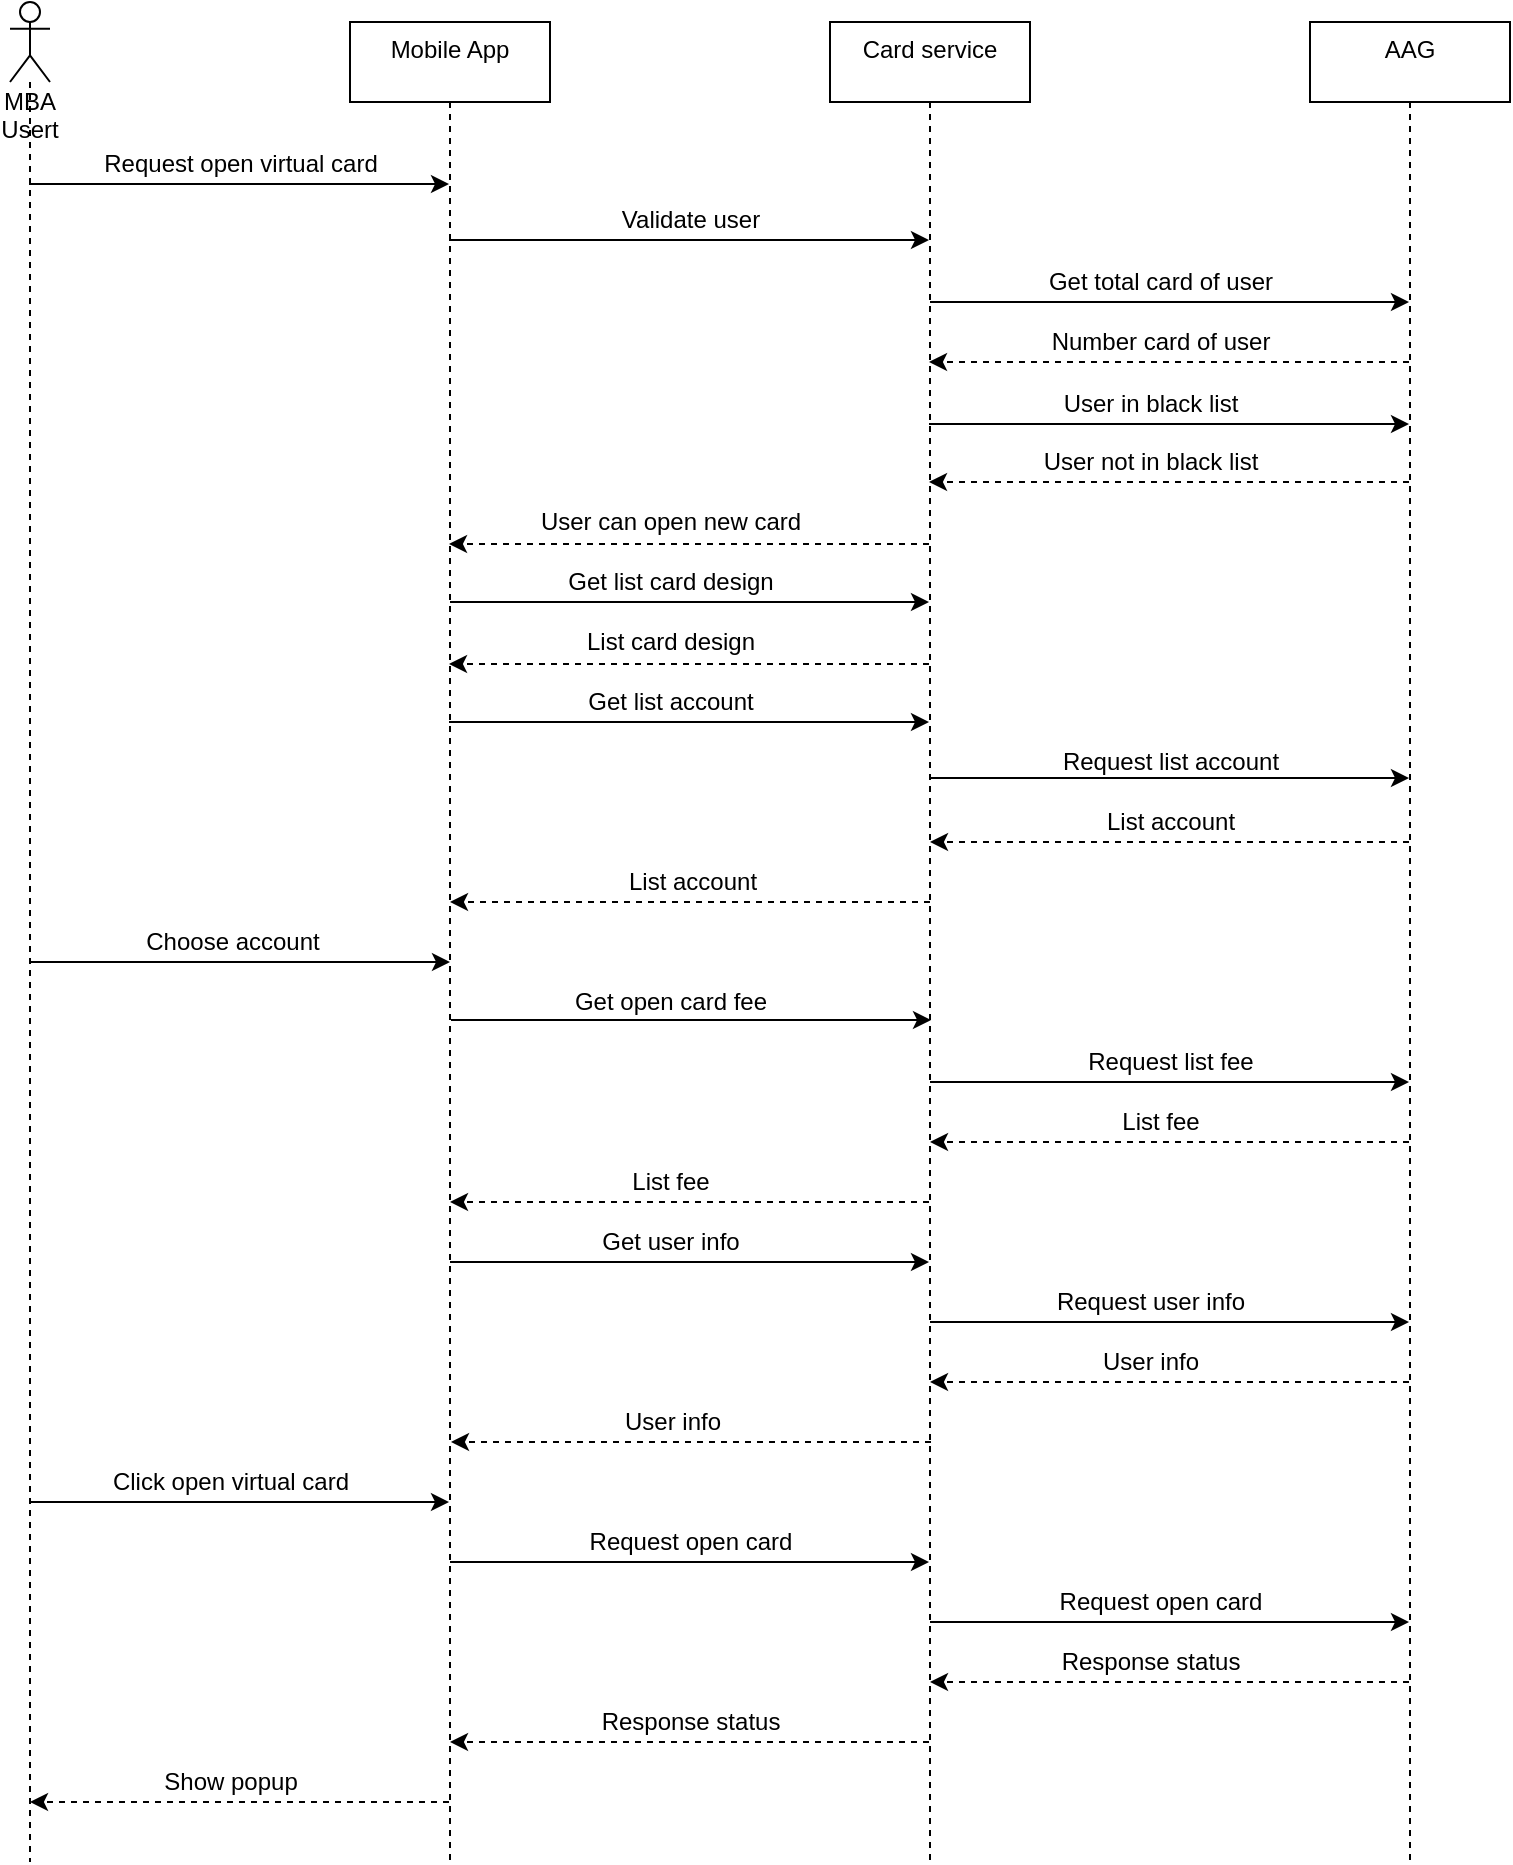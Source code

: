 <mxfile version="14.8.5" type="github">
  <diagram id="kgpKYQtTHZ0yAKxKKP6v" name="Page-1">
    <mxGraphModel dx="1572" dy="1160" grid="1" gridSize="10" guides="1" tooltips="1" connect="1" arrows="1" fold="1" page="1" pageScale="1" pageWidth="850" pageHeight="1100" math="0" shadow="0">
      <root>
        <mxCell id="0" />
        <mxCell id="1" parent="0" />
        <mxCell id="vo751mz3C_6tF2KK00Bt-23" style="edgeStyle=none;rounded=0;orthogonalLoop=1;jettySize=auto;html=1;verticalAlign=bottom;" parent="1" edge="1">
          <mxGeometry relative="1" as="geometry">
            <mxPoint x="69.5" y="131" as="sourcePoint" />
            <mxPoint x="279.5" y="131" as="targetPoint" />
            <Array as="points">
              <mxPoint x="170" y="131" />
            </Array>
          </mxGeometry>
        </mxCell>
        <mxCell id="RYBP9NsJhSfMsdhZHugq-7" style="rounded=0;orthogonalLoop=1;jettySize=auto;html=1;" edge="1" parent="1">
          <mxGeometry relative="1" as="geometry">
            <mxPoint x="70" y="520" as="sourcePoint" />
            <mxPoint x="280" y="520" as="targetPoint" />
          </mxGeometry>
        </mxCell>
        <mxCell id="RYBP9NsJhSfMsdhZHugq-29" style="edgeStyle=none;rounded=0;orthogonalLoop=1;jettySize=auto;html=1;" edge="1" parent="1" source="vo751mz3C_6tF2KK00Bt-24" target="vo751mz3C_6tF2KK00Bt-27">
          <mxGeometry relative="1" as="geometry">
            <Array as="points">
              <mxPoint x="260" y="790" />
            </Array>
          </mxGeometry>
        </mxCell>
        <mxCell id="vo751mz3C_6tF2KK00Bt-24" value="MBA Usert" style="shape=umlLifeline;participant=umlActor;perimeter=lifelinePerimeter;whiteSpace=wrap;html=1;container=1;collapsible=0;recursiveResize=0;verticalAlign=top;spacingTop=36;outlineConnect=0;strokeColor=#000000;strokeWidth=1;fillColor=none;size=40;" parent="1" vertex="1">
          <mxGeometry x="60" y="40" width="20" height="930" as="geometry" />
        </mxCell>
        <mxCell id="vo751mz3C_6tF2KK00Bt-25" style="edgeStyle=none;rounded=0;orthogonalLoop=1;jettySize=auto;html=1;verticalAlign=bottom;" parent="1" edge="1">
          <mxGeometry relative="1" as="geometry">
            <mxPoint x="279.5" y="159" as="sourcePoint" />
            <mxPoint x="519.5" y="159" as="targetPoint" />
            <Array as="points">
              <mxPoint x="340" y="159" />
              <mxPoint x="470" y="159" />
            </Array>
          </mxGeometry>
        </mxCell>
        <mxCell id="vo751mz3C_6tF2KK00Bt-26" style="edgeStyle=none;rounded=0;orthogonalLoop=1;jettySize=auto;html=1;endSize=6;strokeColor=#000000;strokeWidth=1;verticalAlign=bottom;" parent="1" source="vo751mz3C_6tF2KK00Bt-27" target="vo751mz3C_6tF2KK00Bt-32" edge="1">
          <mxGeometry relative="1" as="geometry">
            <Array as="points">
              <mxPoint x="440" y="340" />
            </Array>
          </mxGeometry>
        </mxCell>
        <mxCell id="RYBP9NsJhSfMsdhZHugq-1" style="edgeStyle=orthogonalEdgeStyle;rounded=0;orthogonalLoop=1;jettySize=auto;html=1;" edge="1" parent="1">
          <mxGeometry relative="1" as="geometry">
            <mxPoint x="279.5" y="400" as="sourcePoint" />
            <mxPoint x="519.5" y="400" as="targetPoint" />
          </mxGeometry>
        </mxCell>
        <mxCell id="RYBP9NsJhSfMsdhZHugq-9" style="edgeStyle=none;rounded=0;orthogonalLoop=1;jettySize=auto;html=1;" edge="1" parent="1">
          <mxGeometry relative="1" as="geometry">
            <mxPoint x="280.5" y="549" as="sourcePoint" />
            <mxPoint x="520.5" y="549" as="targetPoint" />
          </mxGeometry>
        </mxCell>
        <mxCell id="RYBP9NsJhSfMsdhZHugq-21" style="edgeStyle=none;rounded=0;orthogonalLoop=1;jettySize=auto;html=1;" edge="1" parent="1" source="vo751mz3C_6tF2KK00Bt-27" target="vo751mz3C_6tF2KK00Bt-32">
          <mxGeometry relative="1" as="geometry">
            <Array as="points">
              <mxPoint x="350" y="670" />
            </Array>
          </mxGeometry>
        </mxCell>
        <mxCell id="RYBP9NsJhSfMsdhZHugq-31" style="edgeStyle=none;rounded=0;orthogonalLoop=1;jettySize=auto;html=1;" edge="1" parent="1" source="vo751mz3C_6tF2KK00Bt-27" target="vo751mz3C_6tF2KK00Bt-32">
          <mxGeometry relative="1" as="geometry">
            <Array as="points">
              <mxPoint x="480" y="820" />
            </Array>
          </mxGeometry>
        </mxCell>
        <mxCell id="RYBP9NsJhSfMsdhZHugq-35" style="edgeStyle=none;rounded=0;orthogonalLoop=1;jettySize=auto;html=1;dashed=1;" edge="1" parent="1" source="vo751mz3C_6tF2KK00Bt-27" target="vo751mz3C_6tF2KK00Bt-24">
          <mxGeometry relative="1" as="geometry">
            <Array as="points">
              <mxPoint x="240" y="940" />
            </Array>
          </mxGeometry>
        </mxCell>
        <mxCell id="vo751mz3C_6tF2KK00Bt-27" value="&lt;span&gt;Mobile App&lt;/span&gt;" style="shape=umlLifeline;perimeter=lifelinePerimeter;whiteSpace=wrap;html=1;container=1;collapsible=0;recursiveResize=0;outlineConnect=0;rounded=0;shadow=0;strokeColor=#000000;strokeWidth=1;fillColor=none;verticalAlign=top;" parent="1" vertex="1">
          <mxGeometry x="230" y="50" width="100" height="920" as="geometry" />
        </mxCell>
        <mxCell id="vo751mz3C_6tF2KK00Bt-28" style="edgeStyle=none;rounded=0;orthogonalLoop=1;jettySize=auto;html=1;verticalAlign=bottom;" parent="1" source="vo751mz3C_6tF2KK00Bt-32" target="vo751mz3C_6tF2KK00Bt-35" edge="1">
          <mxGeometry relative="1" as="geometry">
            <Array as="points">
              <mxPoint x="660" y="190" />
            </Array>
          </mxGeometry>
        </mxCell>
        <mxCell id="vo751mz3C_6tF2KK00Bt-29" style="edgeStyle=none;rounded=0;orthogonalLoop=1;jettySize=auto;html=1;endSize=6;strokeColor=#000000;strokeWidth=1;verticalAlign=bottom;" parent="1" edge="1">
          <mxGeometry relative="1" as="geometry">
            <mxPoint x="519.5" y="251" as="sourcePoint" />
            <mxPoint x="759.5" y="251" as="targetPoint" />
            <Array as="points">
              <mxPoint x="610" y="251" />
            </Array>
          </mxGeometry>
        </mxCell>
        <mxCell id="vo751mz3C_6tF2KK00Bt-30" style="edgeStyle=none;rounded=0;orthogonalLoop=1;jettySize=auto;html=1;dashed=1;endSize=6;strokeColor=#000000;strokeWidth=1;verticalAlign=bottom;" parent="1" edge="1">
          <mxGeometry relative="1" as="geometry">
            <mxPoint x="519.5" y="311" as="sourcePoint" />
            <mxPoint x="279.5" y="311" as="targetPoint" />
            <Array as="points">
              <mxPoint x="470" y="311" />
            </Array>
          </mxGeometry>
        </mxCell>
        <mxCell id="vo751mz3C_6tF2KK00Bt-31" style="edgeStyle=none;rounded=0;orthogonalLoop=1;jettySize=auto;html=1;endSize=6;strokeColor=#000000;strokeWidth=1;verticalAlign=bottom;dashed=1;" parent="1" edge="1">
          <mxGeometry relative="1" as="geometry">
            <mxPoint x="519.5" y="371" as="sourcePoint" />
            <mxPoint x="279.5" y="371" as="targetPoint" />
          </mxGeometry>
        </mxCell>
        <mxCell id="RYBP9NsJhSfMsdhZHugq-5" style="rounded=0;orthogonalLoop=1;jettySize=auto;html=1;" edge="1" parent="1" target="vo751mz3C_6tF2KK00Bt-35">
          <mxGeometry relative="1" as="geometry">
            <mxPoint x="519.5" y="428" as="sourcePoint" />
            <mxPoint x="279.5" y="428" as="targetPoint" />
          </mxGeometry>
        </mxCell>
        <mxCell id="RYBP9NsJhSfMsdhZHugq-15" style="edgeStyle=none;rounded=0;orthogonalLoop=1;jettySize=auto;html=1;" edge="1" parent="1" source="vo751mz3C_6tF2KK00Bt-32" target="vo751mz3C_6tF2KK00Bt-35">
          <mxGeometry relative="1" as="geometry">
            <Array as="points">
              <mxPoint x="710" y="580" />
            </Array>
          </mxGeometry>
        </mxCell>
        <mxCell id="RYBP9NsJhSfMsdhZHugq-19" style="edgeStyle=none;rounded=0;orthogonalLoop=1;jettySize=auto;html=1;dashed=1;" edge="1" parent="1" source="vo751mz3C_6tF2KK00Bt-32" target="vo751mz3C_6tF2KK00Bt-27">
          <mxGeometry relative="1" as="geometry">
            <Array as="points">
              <mxPoint x="300" y="640" />
            </Array>
          </mxGeometry>
        </mxCell>
        <mxCell id="RYBP9NsJhSfMsdhZHugq-23" style="edgeStyle=none;rounded=0;orthogonalLoop=1;jettySize=auto;html=1;" edge="1" parent="1" source="vo751mz3C_6tF2KK00Bt-32" target="vo751mz3C_6tF2KK00Bt-35">
          <mxGeometry relative="1" as="geometry">
            <Array as="points">
              <mxPoint x="690" y="700" />
            </Array>
          </mxGeometry>
        </mxCell>
        <mxCell id="RYBP9NsJhSfMsdhZHugq-32" style="edgeStyle=none;rounded=0;orthogonalLoop=1;jettySize=auto;html=1;" edge="1" parent="1" source="vo751mz3C_6tF2KK00Bt-32" target="vo751mz3C_6tF2KK00Bt-35">
          <mxGeometry relative="1" as="geometry">
            <Array as="points">
              <mxPoint x="700" y="850" />
            </Array>
          </mxGeometry>
        </mxCell>
        <mxCell id="RYBP9NsJhSfMsdhZHugq-34" style="edgeStyle=none;rounded=0;orthogonalLoop=1;jettySize=auto;html=1;dashed=1;" edge="1" parent="1" source="vo751mz3C_6tF2KK00Bt-32" target="vo751mz3C_6tF2KK00Bt-27">
          <mxGeometry relative="1" as="geometry">
            <Array as="points">
              <mxPoint x="440" y="910" />
            </Array>
          </mxGeometry>
        </mxCell>
        <mxCell id="vo751mz3C_6tF2KK00Bt-32" value="&lt;span&gt;Card service&lt;/span&gt;" style="shape=umlLifeline;perimeter=lifelinePerimeter;whiteSpace=wrap;html=1;container=1;collapsible=0;recursiveResize=0;outlineConnect=0;rounded=0;shadow=0;strokeColor=#000000;strokeWidth=1;fillColor=none;verticalAlign=top;" parent="1" vertex="1">
          <mxGeometry x="470" y="50" width="100" height="920" as="geometry" />
        </mxCell>
        <mxCell id="vo751mz3C_6tF2KK00Bt-33" style="edgeStyle=none;rounded=0;orthogonalLoop=1;jettySize=auto;html=1;verticalAlign=bottom;dashed=1;strokeWidth=1;endSize=6;" parent="1" edge="1">
          <mxGeometry relative="1" as="geometry">
            <mxPoint x="759.5" y="220" as="sourcePoint" />
            <mxPoint x="519.5" y="220" as="targetPoint" />
            <Array as="points">
              <mxPoint x="620" y="220" />
            </Array>
          </mxGeometry>
        </mxCell>
        <mxCell id="vo751mz3C_6tF2KK00Bt-34" style="edgeStyle=none;rounded=0;orthogonalLoop=1;jettySize=auto;html=1;endSize=6;strokeColor=#000000;strokeWidth=1;verticalAlign=bottom;dashed=1;" parent="1" edge="1">
          <mxGeometry relative="1" as="geometry">
            <mxPoint x="759.5" y="280" as="sourcePoint" />
            <mxPoint x="519.5" y="280" as="targetPoint" />
            <Array as="points">
              <mxPoint x="590" y="280" />
            </Array>
          </mxGeometry>
        </mxCell>
        <mxCell id="RYBP9NsJhSfMsdhZHugq-10" style="rounded=0;orthogonalLoop=1;jettySize=auto;html=1;dashed=1;" edge="1" parent="1" source="vo751mz3C_6tF2KK00Bt-35" target="vo751mz3C_6tF2KK00Bt-32">
          <mxGeometry relative="1" as="geometry">
            <Array as="points">
              <mxPoint x="690" y="460" />
            </Array>
          </mxGeometry>
        </mxCell>
        <mxCell id="RYBP9NsJhSfMsdhZHugq-17" style="edgeStyle=none;rounded=0;orthogonalLoop=1;jettySize=auto;html=1;dashed=1;" edge="1" parent="1" source="vo751mz3C_6tF2KK00Bt-35" target="vo751mz3C_6tF2KK00Bt-32">
          <mxGeometry relative="1" as="geometry">
            <Array as="points">
              <mxPoint x="670" y="610" />
            </Array>
          </mxGeometry>
        </mxCell>
        <mxCell id="RYBP9NsJhSfMsdhZHugq-25" style="edgeStyle=none;rounded=0;orthogonalLoop=1;jettySize=auto;html=1;dashed=1;" edge="1" parent="1" source="vo751mz3C_6tF2KK00Bt-35" target="vo751mz3C_6tF2KK00Bt-32">
          <mxGeometry relative="1" as="geometry">
            <Array as="points">
              <mxPoint x="590" y="730" />
            </Array>
          </mxGeometry>
        </mxCell>
        <mxCell id="RYBP9NsJhSfMsdhZHugq-33" style="edgeStyle=none;rounded=0;orthogonalLoop=1;jettySize=auto;html=1;dashed=1;" edge="1" parent="1" source="vo751mz3C_6tF2KK00Bt-35" target="vo751mz3C_6tF2KK00Bt-32">
          <mxGeometry relative="1" as="geometry">
            <Array as="points">
              <mxPoint x="610" y="880" />
            </Array>
          </mxGeometry>
        </mxCell>
        <mxCell id="vo751mz3C_6tF2KK00Bt-35" value="&lt;span&gt;AAG&lt;/span&gt;" style="shape=umlLifeline;perimeter=lifelinePerimeter;whiteSpace=wrap;html=1;container=1;collapsible=0;recursiveResize=0;outlineConnect=0;rounded=0;shadow=0;strokeColor=#000000;strokeWidth=1;fillColor=none;verticalAlign=top;" parent="1" vertex="1">
          <mxGeometry x="710" y="50" width="100" height="920" as="geometry" />
        </mxCell>
        <mxCell id="vo751mz3C_6tF2KK00Bt-36" value="Request open virtual card" style="text;html=1;align=center;verticalAlign=middle;resizable=0;points=[];autosize=1;strokeColor=none;" parent="1" vertex="1">
          <mxGeometry x="100" y="111" width="150" height="20" as="geometry" />
        </mxCell>
        <mxCell id="vo751mz3C_6tF2KK00Bt-37" value="Validate user" style="text;html=1;align=center;verticalAlign=middle;resizable=0;points=[];autosize=1;strokeColor=none;" parent="1" vertex="1">
          <mxGeometry x="360" y="139" width="80" height="20" as="geometry" />
        </mxCell>
        <mxCell id="vo751mz3C_6tF2KK00Bt-38" value="Get total card of user" style="text;html=1;align=center;verticalAlign=middle;resizable=0;points=[];autosize=1;strokeColor=none;" parent="1" vertex="1">
          <mxGeometry x="570" y="170" width="130" height="20" as="geometry" />
        </mxCell>
        <mxCell id="vo751mz3C_6tF2KK00Bt-39" value="Number card of user" style="text;html=1;align=center;verticalAlign=middle;resizable=0;points=[];autosize=1;strokeColor=none;" parent="1" vertex="1">
          <mxGeometry x="575" y="200" width="120" height="20" as="geometry" />
        </mxCell>
        <mxCell id="vo751mz3C_6tF2KK00Bt-40" value="User in black list" style="text;html=1;align=center;verticalAlign=middle;resizable=0;points=[];autosize=1;strokeColor=none;" parent="1" vertex="1">
          <mxGeometry x="580" y="231" width="100" height="20" as="geometry" />
        </mxCell>
        <mxCell id="vo751mz3C_6tF2KK00Bt-41" value="User not in black list" style="text;html=1;align=center;verticalAlign=middle;resizable=0;points=[];autosize=1;strokeColor=none;" parent="1" vertex="1">
          <mxGeometry x="570" y="260" width="120" height="20" as="geometry" />
        </mxCell>
        <mxCell id="vo751mz3C_6tF2KK00Bt-42" value="User can open new card" style="text;html=1;align=center;verticalAlign=middle;resizable=0;points=[];autosize=1;strokeColor=none;" parent="1" vertex="1">
          <mxGeometry x="315" y="290" width="150" height="20" as="geometry" />
        </mxCell>
        <mxCell id="vo751mz3C_6tF2KK00Bt-43" value="Get list card design" style="text;html=1;align=center;verticalAlign=middle;resizable=0;points=[];autosize=1;strokeColor=none;" parent="1" vertex="1">
          <mxGeometry x="330" y="320" width="120" height="20" as="geometry" />
        </mxCell>
        <mxCell id="vo751mz3C_6tF2KK00Bt-44" value="List card design" style="text;html=1;align=center;verticalAlign=middle;resizable=0;points=[];autosize=1;strokeColor=none;" parent="1" vertex="1">
          <mxGeometry x="340" y="350" width="100" height="20" as="geometry" />
        </mxCell>
        <mxCell id="RYBP9NsJhSfMsdhZHugq-2" value="Get list account" style="text;html=1;align=center;verticalAlign=middle;resizable=0;points=[];autosize=1;strokeColor=none;" vertex="1" parent="1">
          <mxGeometry x="340" y="380" width="100" height="20" as="geometry" />
        </mxCell>
        <mxCell id="RYBP9NsJhSfMsdhZHugq-6" value="Request list account" style="text;html=1;align=center;verticalAlign=middle;resizable=0;points=[];autosize=1;strokeColor=none;" vertex="1" parent="1">
          <mxGeometry x="580" y="410" width="120" height="20" as="geometry" />
        </mxCell>
        <mxCell id="RYBP9NsJhSfMsdhZHugq-8" value="Choose account" style="text;html=1;align=center;verticalAlign=middle;resizable=0;points=[];autosize=1;strokeColor=none;" vertex="1" parent="1">
          <mxGeometry x="120.5" y="500" width="100" height="20" as="geometry" />
        </mxCell>
        <mxCell id="RYBP9NsJhSfMsdhZHugq-11" value="List account" style="text;html=1;align=center;verticalAlign=middle;resizable=0;points=[];autosize=1;strokeColor=none;" vertex="1" parent="1">
          <mxGeometry x="600" y="440" width="80" height="20" as="geometry" />
        </mxCell>
        <mxCell id="RYBP9NsJhSfMsdhZHugq-12" style="rounded=0;orthogonalLoop=1;jettySize=auto;html=1;dashed=1;" edge="1" parent="1">
          <mxGeometry relative="1" as="geometry">
            <mxPoint x="520" y="490" as="sourcePoint" />
            <mxPoint x="280" y="490" as="targetPoint" />
            <Array as="points">
              <mxPoint x="450.5" y="490" />
            </Array>
          </mxGeometry>
        </mxCell>
        <mxCell id="RYBP9NsJhSfMsdhZHugq-13" value="List account" style="text;html=1;align=center;verticalAlign=middle;resizable=0;points=[];autosize=1;strokeColor=none;" vertex="1" parent="1">
          <mxGeometry x="360.5" y="470" width="80" height="20" as="geometry" />
        </mxCell>
        <mxCell id="RYBP9NsJhSfMsdhZHugq-14" value="Get open card fee" style="text;html=1;align=center;verticalAlign=middle;resizable=0;points=[];autosize=1;strokeColor=none;" vertex="1" parent="1">
          <mxGeometry x="335" y="530" width="110" height="20" as="geometry" />
        </mxCell>
        <mxCell id="RYBP9NsJhSfMsdhZHugq-16" value="Request list fee" style="text;html=1;align=center;verticalAlign=middle;resizable=0;points=[];autosize=1;strokeColor=none;" vertex="1" parent="1">
          <mxGeometry x="590" y="560" width="100" height="20" as="geometry" />
        </mxCell>
        <mxCell id="RYBP9NsJhSfMsdhZHugq-18" value="List fee" style="text;html=1;align=center;verticalAlign=middle;resizable=0;points=[];autosize=1;strokeColor=none;" vertex="1" parent="1">
          <mxGeometry x="610" y="590" width="50" height="20" as="geometry" />
        </mxCell>
        <mxCell id="RYBP9NsJhSfMsdhZHugq-20" value="List fee" style="text;html=1;align=center;verticalAlign=middle;resizable=0;points=[];autosize=1;strokeColor=none;" vertex="1" parent="1">
          <mxGeometry x="365" y="620" width="50" height="20" as="geometry" />
        </mxCell>
        <mxCell id="RYBP9NsJhSfMsdhZHugq-22" value="Get user info" style="text;html=1;align=center;verticalAlign=middle;resizable=0;points=[];autosize=1;strokeColor=none;" vertex="1" parent="1">
          <mxGeometry x="350" y="650" width="80" height="20" as="geometry" />
        </mxCell>
        <mxCell id="RYBP9NsJhSfMsdhZHugq-24" value="Request user info" style="text;html=1;align=center;verticalAlign=middle;resizable=0;points=[];autosize=1;strokeColor=none;" vertex="1" parent="1">
          <mxGeometry x="575" y="680" width="110" height="20" as="geometry" />
        </mxCell>
        <mxCell id="RYBP9NsJhSfMsdhZHugq-26" value="User info" style="text;html=1;align=center;verticalAlign=middle;resizable=0;points=[];autosize=1;strokeColor=none;" vertex="1" parent="1">
          <mxGeometry x="600" y="710" width="60" height="20" as="geometry" />
        </mxCell>
        <mxCell id="RYBP9NsJhSfMsdhZHugq-27" style="edgeStyle=none;rounded=0;orthogonalLoop=1;jettySize=auto;html=1;dashed=1;" edge="1" parent="1">
          <mxGeometry relative="1" as="geometry">
            <mxPoint x="520.5" y="760" as="sourcePoint" />
            <mxPoint x="280.5" y="760" as="targetPoint" />
            <Array as="points">
              <mxPoint x="351" y="760" />
            </Array>
          </mxGeometry>
        </mxCell>
        <mxCell id="RYBP9NsJhSfMsdhZHugq-28" value="User info" style="text;html=1;align=center;verticalAlign=middle;resizable=0;points=[];autosize=1;strokeColor=none;" vertex="1" parent="1">
          <mxGeometry x="361" y="740" width="60" height="20" as="geometry" />
        </mxCell>
        <mxCell id="RYBP9NsJhSfMsdhZHugq-30" value="Click open virtual card" style="text;html=1;align=center;verticalAlign=middle;resizable=0;points=[];autosize=1;strokeColor=none;" vertex="1" parent="1">
          <mxGeometry x="105" y="770" width="130" height="20" as="geometry" />
        </mxCell>
        <mxCell id="RYBP9NsJhSfMsdhZHugq-36" value="Request open card" style="text;html=1;align=center;verticalAlign=middle;resizable=0;points=[];autosize=1;strokeColor=none;" vertex="1" parent="1">
          <mxGeometry x="340" y="800" width="120" height="20" as="geometry" />
        </mxCell>
        <mxCell id="RYBP9NsJhSfMsdhZHugq-37" value="Request open card" style="text;html=1;align=center;verticalAlign=middle;resizable=0;points=[];autosize=1;strokeColor=none;" vertex="1" parent="1">
          <mxGeometry x="575" y="830" width="120" height="20" as="geometry" />
        </mxCell>
        <mxCell id="RYBP9NsJhSfMsdhZHugq-38" value="Response status" style="text;html=1;align=center;verticalAlign=middle;resizable=0;points=[];autosize=1;strokeColor=none;" vertex="1" parent="1">
          <mxGeometry x="580" y="860" width="100" height="20" as="geometry" />
        </mxCell>
        <mxCell id="RYBP9NsJhSfMsdhZHugq-39" value="Response status" style="text;html=1;align=center;verticalAlign=middle;resizable=0;points=[];autosize=1;strokeColor=none;" vertex="1" parent="1">
          <mxGeometry x="350" y="890" width="100" height="20" as="geometry" />
        </mxCell>
        <mxCell id="RYBP9NsJhSfMsdhZHugq-40" value="Show popup" style="text;html=1;align=center;verticalAlign=middle;resizable=0;points=[];autosize=1;strokeColor=none;" vertex="1" parent="1">
          <mxGeometry x="130" y="920" width="80" height="20" as="geometry" />
        </mxCell>
      </root>
    </mxGraphModel>
  </diagram>
</mxfile>
